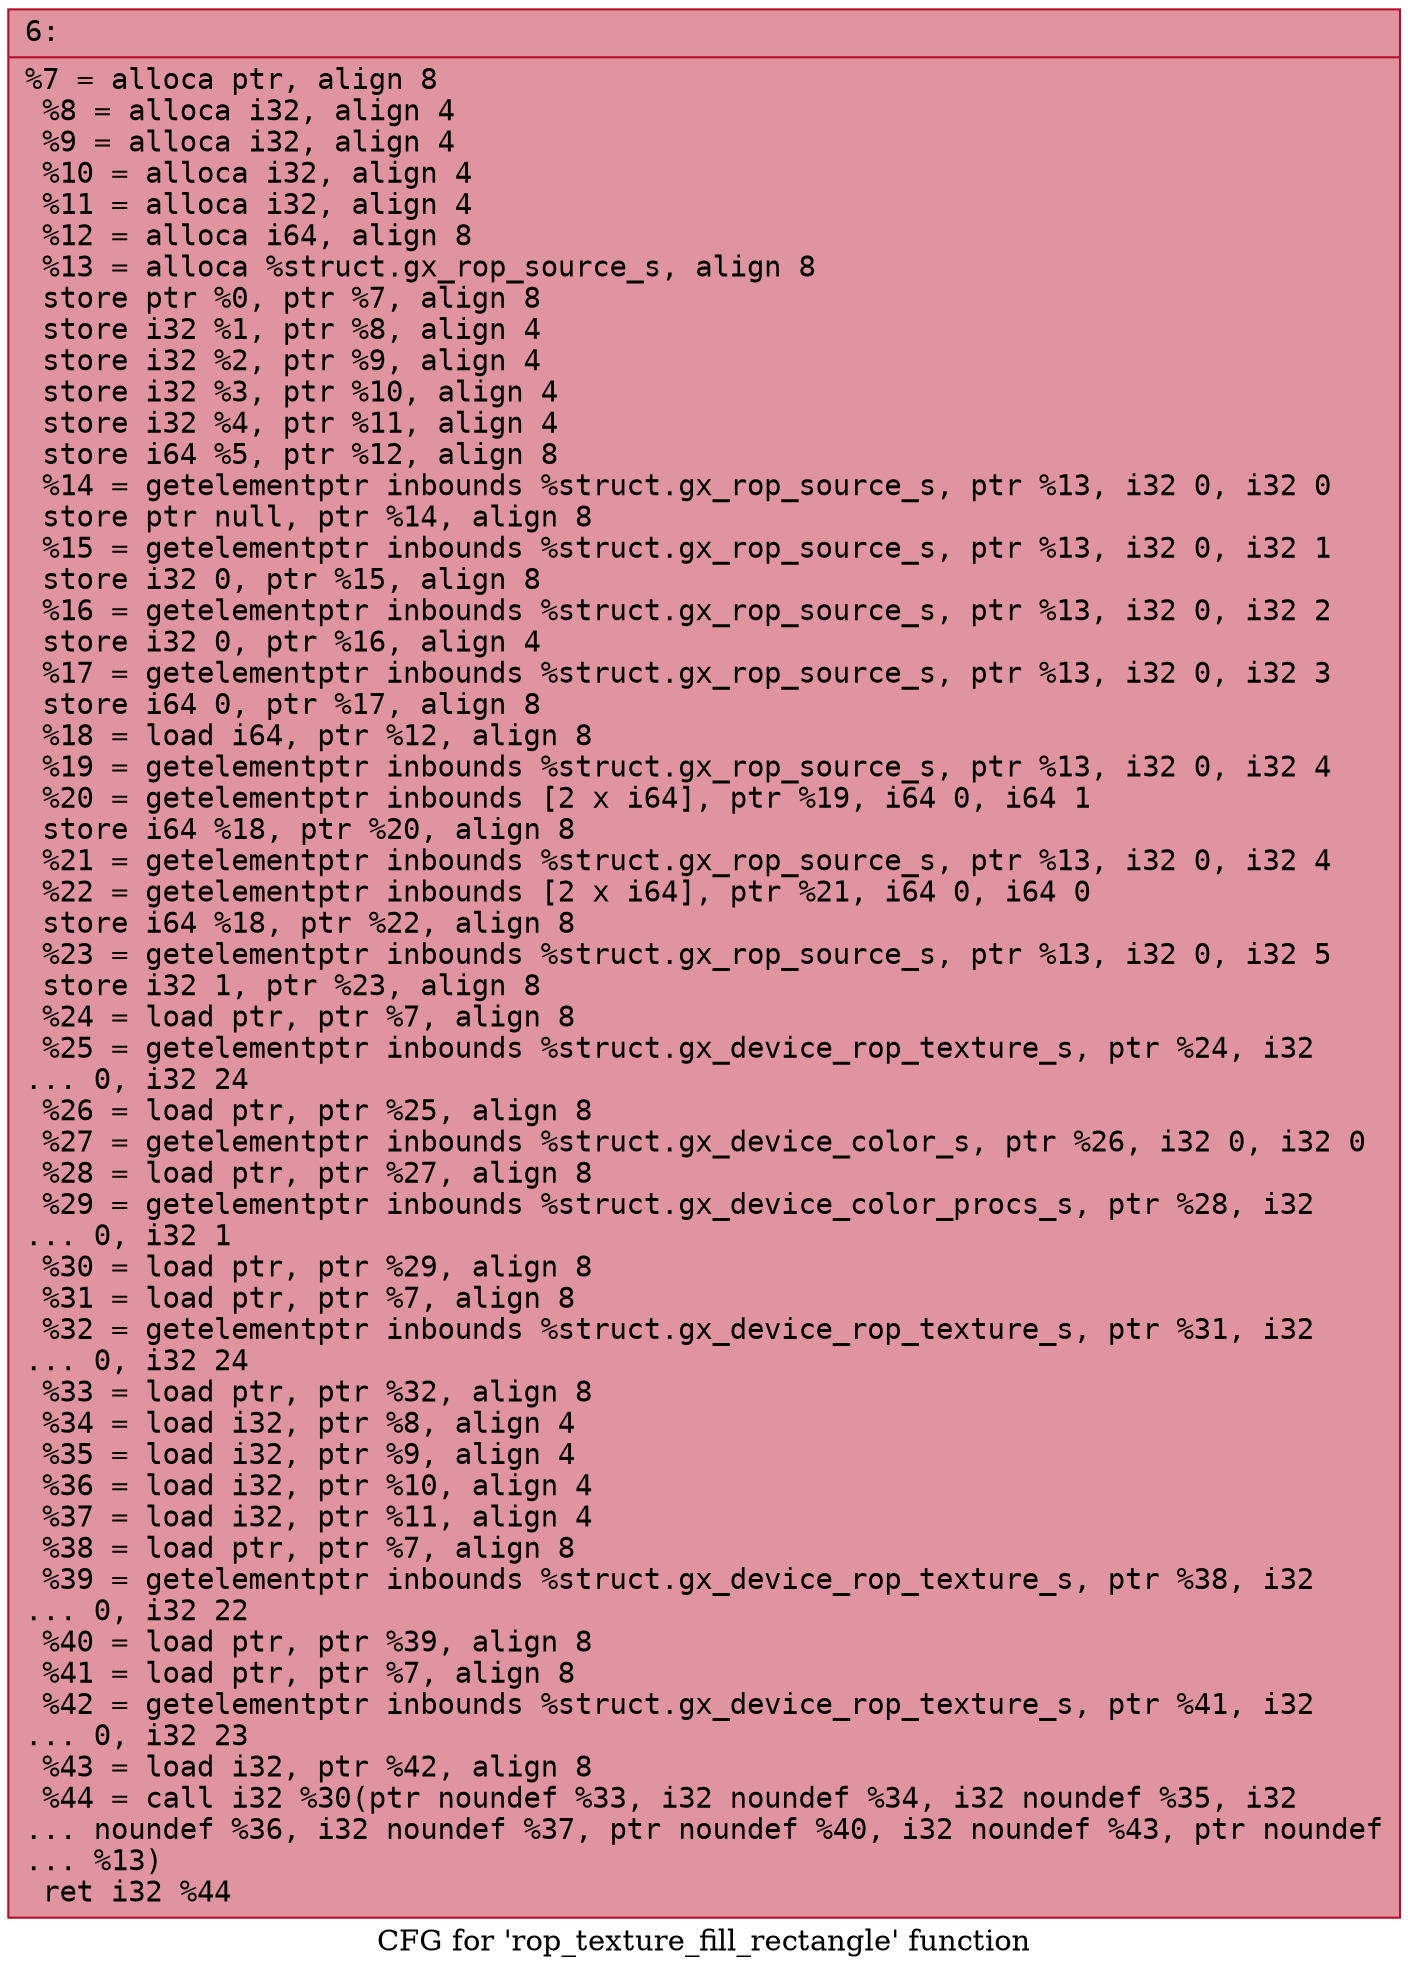 digraph "CFG for 'rop_texture_fill_rectangle' function" {
	label="CFG for 'rop_texture_fill_rectangle' function";

	Node0x600001f04e60 [shape=record,color="#b70d28ff", style=filled, fillcolor="#b70d2870" fontname="Courier",label="{6:\l|  %7 = alloca ptr, align 8\l  %8 = alloca i32, align 4\l  %9 = alloca i32, align 4\l  %10 = alloca i32, align 4\l  %11 = alloca i32, align 4\l  %12 = alloca i64, align 8\l  %13 = alloca %struct.gx_rop_source_s, align 8\l  store ptr %0, ptr %7, align 8\l  store i32 %1, ptr %8, align 4\l  store i32 %2, ptr %9, align 4\l  store i32 %3, ptr %10, align 4\l  store i32 %4, ptr %11, align 4\l  store i64 %5, ptr %12, align 8\l  %14 = getelementptr inbounds %struct.gx_rop_source_s, ptr %13, i32 0, i32 0\l  store ptr null, ptr %14, align 8\l  %15 = getelementptr inbounds %struct.gx_rop_source_s, ptr %13, i32 0, i32 1\l  store i32 0, ptr %15, align 8\l  %16 = getelementptr inbounds %struct.gx_rop_source_s, ptr %13, i32 0, i32 2\l  store i32 0, ptr %16, align 4\l  %17 = getelementptr inbounds %struct.gx_rop_source_s, ptr %13, i32 0, i32 3\l  store i64 0, ptr %17, align 8\l  %18 = load i64, ptr %12, align 8\l  %19 = getelementptr inbounds %struct.gx_rop_source_s, ptr %13, i32 0, i32 4\l  %20 = getelementptr inbounds [2 x i64], ptr %19, i64 0, i64 1\l  store i64 %18, ptr %20, align 8\l  %21 = getelementptr inbounds %struct.gx_rop_source_s, ptr %13, i32 0, i32 4\l  %22 = getelementptr inbounds [2 x i64], ptr %21, i64 0, i64 0\l  store i64 %18, ptr %22, align 8\l  %23 = getelementptr inbounds %struct.gx_rop_source_s, ptr %13, i32 0, i32 5\l  store i32 1, ptr %23, align 8\l  %24 = load ptr, ptr %7, align 8\l  %25 = getelementptr inbounds %struct.gx_device_rop_texture_s, ptr %24, i32\l... 0, i32 24\l  %26 = load ptr, ptr %25, align 8\l  %27 = getelementptr inbounds %struct.gx_device_color_s, ptr %26, i32 0, i32 0\l  %28 = load ptr, ptr %27, align 8\l  %29 = getelementptr inbounds %struct.gx_device_color_procs_s, ptr %28, i32\l... 0, i32 1\l  %30 = load ptr, ptr %29, align 8\l  %31 = load ptr, ptr %7, align 8\l  %32 = getelementptr inbounds %struct.gx_device_rop_texture_s, ptr %31, i32\l... 0, i32 24\l  %33 = load ptr, ptr %32, align 8\l  %34 = load i32, ptr %8, align 4\l  %35 = load i32, ptr %9, align 4\l  %36 = load i32, ptr %10, align 4\l  %37 = load i32, ptr %11, align 4\l  %38 = load ptr, ptr %7, align 8\l  %39 = getelementptr inbounds %struct.gx_device_rop_texture_s, ptr %38, i32\l... 0, i32 22\l  %40 = load ptr, ptr %39, align 8\l  %41 = load ptr, ptr %7, align 8\l  %42 = getelementptr inbounds %struct.gx_device_rop_texture_s, ptr %41, i32\l... 0, i32 23\l  %43 = load i32, ptr %42, align 8\l  %44 = call i32 %30(ptr noundef %33, i32 noundef %34, i32 noundef %35, i32\l... noundef %36, i32 noundef %37, ptr noundef %40, i32 noundef %43, ptr noundef\l... %13)\l  ret i32 %44\l}"];
}
